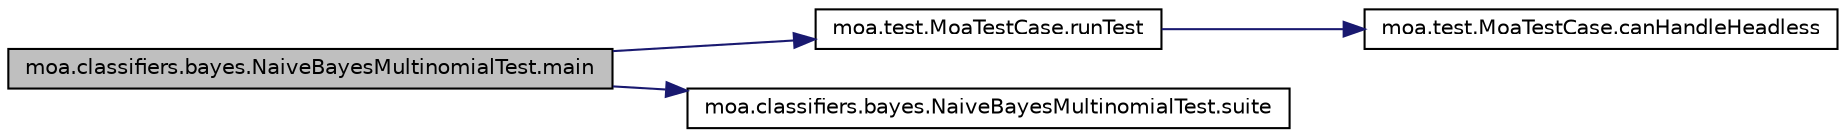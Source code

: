 digraph G
{
  edge [fontname="Helvetica",fontsize="10",labelfontname="Helvetica",labelfontsize="10"];
  node [fontname="Helvetica",fontsize="10",shape=record];
  rankdir=LR;
  Node1 [label="moa.classifiers.bayes.NaiveBayesMultinomialTest.main",height=0.2,width=0.4,color="black", fillcolor="grey75", style="filled" fontcolor="black"];
  Node1 -> Node2 [color="midnightblue",fontsize="10",style="solid",fontname="Helvetica"];
  Node2 [label="moa.test.MoaTestCase.runTest",height=0.2,width=0.4,color="black", fillcolor="white", style="filled",URL="$classmoa_1_1test_1_1MoaTestCase.html#a4c31a77a84e2e63c9237ca76f3a5ec7f",tooltip="Override to run the test and assert its state."];
  Node2 -> Node3 [color="midnightblue",fontsize="10",style="solid",fontname="Helvetica"];
  Node3 [label="moa.test.MoaTestCase.canHandleHeadless",height=0.2,width=0.4,color="black", fillcolor="white", style="filled",URL="$classmoa_1_1test_1_1MoaTestCase.html#a9243c5aff3dbbd981f966fd8f2c8157e",tooltip="Returns whether the test can be executed in a headless environment."];
  Node1 -> Node4 [color="midnightblue",fontsize="10",style="solid",fontname="Helvetica"];
  Node4 [label="moa.classifiers.bayes.NaiveBayesMultinomialTest.suite",height=0.2,width=0.4,color="black", fillcolor="white", style="filled",URL="$classmoa_1_1classifiers_1_1bayes_1_1NaiveBayesMultinomialTest.html#ae771439d6b3c1e0ead8d9b31919c2cd8",tooltip="Returns a test suite."];
}
